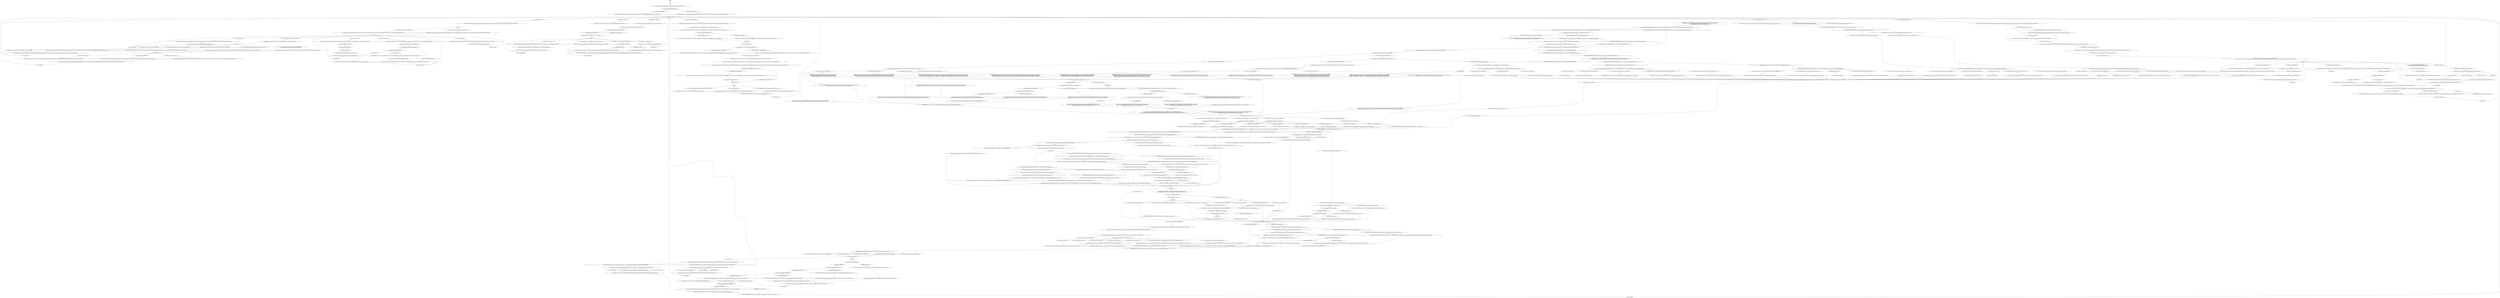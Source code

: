 # KIM SWITCH / DEBRIEF DAY ONE
# 1. Kim smokes.
#2. How did the day go? 
#3. What are our powers and what is the RCM?
#4. What is the Moralintern? 
#5. What do you think of Martinaise, Kim?
# ==================================================
digraph G {
	  0 [label="START"];
	  1 [label="input"];
	  2 [label="Kim Kitsuragi: \"Your call, detective. Again, I only have *exactly* one every night.\" He blows a steady stream of smoke."];
	  3 [label="Endurance: Thank you for the compliment. We could manage it even in wooden clogs. There are uncanny running-reservoirs in this body -- god knows why..."];
	  4 [label="Kim Kitsuragi: \"The Moralist International are the world's largest political organization.\" He pulls on his cigarette. \"You know who they are. They have been running this place after the Revolution failed.\""];
	  5 [label="Kim Kitsuragi: Variable[\"TASK.get_the_dead_body_down_from_the_tree_done\"]"];
	  6 [label="Variable[\"TASK.get_the_dead_body_down_from_the_tree_done\"]", shape=diamond];
	  7 [label="!(Variable[\"TASK.get_the_dead_body_down_from_the_tree_done\"])", shape=diamond];
	  8 [label="You: \"It was the least I could do, given all my past mistakes.\""];
	  9 [label="Kim Kitsuragi: Variable[\"cargo.evrart_stubbornly_refused_to_sit_all_yhe_way\"]"];
	  10 [label="Variable[\"cargo.evrart_stubbornly_refused_to_sit_all_yhe_way\"]", shape=diamond];
	  11 [label="!(Variable[\"cargo.evrart_stubbornly_refused_to_sit_all_yhe_way\"])", shape=diamond];
	  12 [label="Kim Kitsuragi: \"We couldn't conduct an interview with Evrart Claire because you refused to take a seat.\""];
	  13 [label="Kim Kitsuragi: \"We didn't get to meet Evrart Claire, but we did get into the harbour. It'll be easier to reach him tomorrow.\""];
	  14 [label="Kim Kitsuragi: Variable[\"pier.joyce_lynching_hub_reached\"]"];
	  15 [label="Variable[\"pier.joyce_lynching_hub_reached\"]", shape=diamond];
	  16 [label="!(Variable[\"pier.joyce_lynching_hub_reached\"])", shape=diamond];
	  17 [label="You: \"I just can't wait to shoot more shit. I think I was born with a gun in my hands.\""];
	  18 [label="Kim Kitsuragi: Variable[\"cargo.evrart_main_hub_reached\"]"];
	  19 [label="Variable[\"cargo.evrart_main_hub_reached\"]", shape=diamond];
	  20 [label="!(Variable[\"cargo.evrart_main_hub_reached\"])", shape=diamond];
	  21 [label="You: \"I'm sure I can get him to tell us more.\""];
	  22 [label="You: \"It was a matter of principle.\""];
	  23 [label="You: \"See, Kim. I'm becoming a real person.\""];
	  24 [label="Kim Kitsuragi: Variable[\"whirling.kim_debrief_name_reaction\"]"];
	  25 [label="Variable[\"whirling.kim_debrief_name_reaction\"]", shape=diamond];
	  26 [label="!(Variable[\"whirling.kim_debrief_name_reaction\"])", shape=diamond];
	  27 [label="Kim Kitsuragi: \"Change? No, not exactly. But I think all of us at some point imagine what our lives might have been had we been something else.\""];
	  28 [label="Kim Kitsuragi: \"Getting her to really talk to us took fantastic interpersonal skills and perseverance. Good work, detective.\""];
	  29 [label="Kim Kitsuragi: \"No, we didn't. It's very important that we do it tomorrow latest.\" He breathes out. A billow of silver smoke."];
	  30 [label="Kim Kitsuragi: \"What do they believe in? They are Dolorians. They *believe* they continue the humanist project set forth by Her Innocence Dolores Dei four centuries ago. Others say they're just technocrats.\""];
	  31 [label="You: Better not to ask."];
	  32 [label="Jump to: [Untitled hub]"];
	  33 [label="You: \"And in Jamrock and the G.R.I.H?\" (Continue.)"];
	  34 [label="Kim Kitsuragi: \"It's *incredibly* hard. Human beings are...\" He shakes his head. \"But we are in control. And it's worth it. The organization works. Our systems work. If they didn't, this city would disintegrate.\""];
	  35 [label="Kim Kitsuragi: Variable[\"XP.discover_the_bullet\"]"];
	  36 [label="Variable[\"XP.discover_the_bullet\"]", shape=diamond];
	  37 [label="!(Variable[\"XP.discover_the_bullet\"])", shape=diamond];
	  38 [label="Kim Kitsuragi: Variable[\"pier.joyce_hub_reached\"]"];
	  39 [label="Variable[\"pier.joyce_hub_reached\"]", shape=diamond];
	  40 [label="!(Variable[\"pier.joyce_hub_reached\"])", shape=diamond];
	  41 [label="Kim Kitsuragi: \"They're quite limited, actually -- the power officers of the Revachol Citizens Militia exercise most *frequently* is imposing fines of up to 1000 reál for offences, in accordance with an interdepartmental schedule.\""];
	  42 [label="Kim Kitsuragi: \"You can't. Those who don't show up become fugitives though, and have fewer legal rights when they are eventually caught. It's about power projection. Thus far they seem to mostly show up.\""];
	  43 [label="Kim Kitsuragi: Variable[\"cargo.evrart_after_wc_success_evrart_told_all_about_his_drug_trade\"]  and  Variable[\"cargo.evrart_murderhub_reached\"] == false  and  Variable[\"TASK.open_gary_door\"]"];
	  44 [label="Variable[\"cargo.evrart_after_wc_success_evrart_told_all_about_his_drug_trade\"]  and  Variable[\"cargo.evrart_murderhub_reached\"] == false  and  Variable[\"TASK.open_gary_door\"]", shape=diamond];
	  45 [label="!(Variable[\"cargo.evrart_after_wc_success_evrart_told_all_about_his_drug_trade\"]  and  Variable[\"cargo.evrart_murderhub_reached\"] == false  and  Variable[\"TASK.open_gary_door\"])", shape=diamond];
	  46 [label="Empathy: Though you really dropped the ball on inspecting the body, he doesn't want you to feel too discouraged. Probably out of fear that you'll just give up and keep drinking..."];
	  47 [label="You: \"I'm sorry I couldn't do more today. I'm just not a very good cop, am I.\""];
	  48 [label="You: \"It's all part of the plan -- starting from the outside and working back toward the scene of the murder.\""];
	  49 [label="Kim Kitsuragi: \"It's not my job to evaluate your methodology, officer. I'm just going through the facts. As for the interviews...\""];
	  50 [label="Kim Kitsuragi: He raises his eyebrows. \"Right. As for the interviews...\""];
	  51 [label="Kim Kitsuragi: \"Being sober tends to help with precision. Anyway, we performed a field autopsy on the victim. We didn't learn much, though.\"\n\"Being sober tends to help with precision. Anyway, we performed a field autopsy on the victim. We found some things we can really work with.\"\n\"Being sober tends to help with precision. Anyway, we performed a field autopsy on the victim. We didn't find as much as I'd hoped.\"\n\"Being sober tends to help with precision. Anyway, we performed a field autopsy on the victim. We didn't find as much as I'd hoped.\"\n\"Being sober tends to help with precision. Anyway, we performed a field autopsy on the victim. We didn't learn much, though.\""];
	  52 [label="Kim Kitsuragi: \"I look forward to that. As for the interviews...\""];
	  53 [label="Kim Kitsuragi: \"Well...\" He frowns. \"We will have to work through that.\""];
	  54 [label="namehub"];
	  55 [label="You: It's none of your business. Let it go."];
	  56 [label="Kim Kitsuragi: \"I have a feeling that she knows how dangerous the situation really is. We *have* to get her to talk to us.\" He frowns."];
	  57 [label="Kim Kitsuragi: \"Now then... we should talk about the investigation -- but I also feel you're a bit *hazy* on the RCM. Our role here, our rights. Our *jurisdiction* basically.\" He lights a cigarette."];
	  58 [label="Composure: And then there's the fact that he looks *way* cool doing it."];
	  59 [label="You: \"What do they believe in?\""];
	  60 [label="Empathy: Thanks, kid, he thinks. He's grateful."];
	  61 [label="Kim Kitsuragi: \"That seems unwise to me, but it's too late for an all-out political debate.\" He purses his lips."];
	  62 [label="Kim Kitsuragi: \"We met Evrart Claire, but didn't conduct a full interview. So that's one for the to-do list...\""];
	  63 [label="Kim Kitsuragi: \"I still feel like we missed something, but maybe the boys in Processing will surprise us. We still have work to do at the crime scene.\"\n\"I still feel like we missed something, but it's up to the boys in Processing now. We did perform a thorough search of the crime scene. That's great.\""];
	  64 [label="Kim Kitsuragi: \"Where shall we begin? We should talk about the investigation first and foremost, but I also remember you wanting to discuss the RCM?\" He lights a cigarette."];
	  65 [label="Kim Kitsuragi: \"We are permitted to use whatever force we deem necessary. Even lethal.\"\n\"As you may have gathered from the fact that we are expected to carry a record of our kills -- like the one in your watermarks -- we're permitted to use whatever force is necessary. And strongly admonished not to abuse that power.\""];
	  66 [label="killhub"];
	  67 [label="Kim Kitsuragi: \"You got him to talk to you about the Union and even his drug trade, but he wouldn't talk to you about the murder without having you do a favour for him first.\""];
	  68 [label="Inland Empire: He's right. You could smell it, that something missing, even under the overpowering odour of the corpse."];
	  69 [label="You: \"I wish we didn't have to do any of the interviews. People are treacherous.\""];
	  70 [label="Kim Kitsuragi: \"Mhm, including Evrart Claire. A daunting adversary if there ever was one.\""];
	  71 [label="You: \"I'm not going to sit or stand or jump up in the air for some Union big wig just because!..\""];
	  72 [label="Kim Kitsuragi: \"Either way, we'll have to approach him again. Anyway...\" The lieutenant raises his eyebrows."];
	  73 [label="You: \"I still can't believe I missed that shot!\""];
	  74 [label="You: \"It's all part of the plan -- starting from the outside and working back toward the scene of the murder.\""];
	  75 [label="Empathy: He is not particularly satisfied with your progress, but he doesn't want you to feel completely discouraged. Probably out of fear that you'll just give up and keep drinking..."];
	  76 [label="You: \"Big relief. It's a very serviceable name, too.\""];
	  77 [label="You: \"Now that's a cool lady with a cool name.\""];
	  78 [label="Kim Kitsuragi: \"Alright, but -- and, forgive me, this is just something I have to ask -- if you have shoes, then *why aren't you wearing them*?\""];
	  79 [label="Volition: Keeping the habit within the parameters he's given himself takes a lot of focus. It would be easier to simply quit."];
	  80 [label="Jump to: [kimsmokehub]"];
	  81 [label="Kim Kitsuragi: Variable[\"whirling.kim_debrief_electro_cool\"]"];
	  82 [label="Variable[\"whirling.kim_debrief_electro_cool\"]", shape=diamond];
	  83 [label="!(Variable[\"whirling.kim_debrief_electro_cool\"])", shape=diamond];
	  84 [label="You: \"What do you think of them?\""];
	  85 [label="Kim Kitsuragi: \"We don't convict. We arrest and send them to Coalition Government courts -- in Couron and La Delta. The prosecution works off our testimonies. And records -- which is why it's paramount to keep them.\" He taps on his coat pocket -- where he keep his notes."];
	  86 [label="Jump to: [mainhub]"];
	  87 [label="Kim Kitsuragi: \"Then you will *adore* Martinaise. For many of these people -- the Union especially -- vigilantes is precisely what we are. Personally, I don't enjoy it much.\" He looks at the roundabout."];
	  88 [label="Jump to: [mainhub]"];
	  89 [label="Kim Kitsuragi: Variable[\"yard.hanged_coordination_hit_buckle_failed\"]"];
	  90 [label="Variable[\"yard.hanged_coordination_hit_buckle_failed\"]", shape=diamond];
	  91 [label="!(Variable[\"yard.hanged_coordination_hit_buckle_failed\"])", shape=diamond];
	  92 [label="You: \"No big deal.\""];
	  93 [label="Kim Kitsuragi: \"We weren't able to find the Union leader, Evrart Claire, much less interview him. So that's on the to-do list for tomorrow.\""];
	  94 [label="You: \"Wait, so if I kill someone while on duty...\""];
	  95 [label="Kim Kitsuragi: \"*Not* a good position to be in, by the way. Internal Affairs handles these cases thoroughly -- by cross-examining you for inconsistencies. It is hard to *cover* for anyone. Which is for the best.\""];
	  96 [label="Empathy: He says it matter-of-factly and moves on."];
	  97 [label="Kim Kitsuragi: \"Precinct 41 is known for... a higher-than-average rate of police violence.\""];
	  98 [label="Kim Kitsuragi: \"And the Moralintern more broadly, but yes.\" His gaze is absently fixed on a window below that just went dark."];
	  99 [label="Kim Kitsuragi: \"The Coalition Government and the Moralintern more broadly.\""];
	  100 [label="You: \"I'm sorry I couldn't do more today. I'm just not a very good cop, am I.\""];
	  101 [label="Kim Kitsuragi: \"Being sober tends to help with precision. But, moving on to the interviews...\""];
	  102 [label="You: \"The *initial* interviews? Yes. Well, we talked to some people.\""];
	  103 [label="Kim Kitsuragi: \"I look forward to that. As for the interviews...\""];
	  104 [label="You: \"That was pretty unprofessional of me, I confess.\""];
	  105 [label="transitionintointerviewshub"];
	  106 [label="namedoubthub"];
	  107 [label="Kim Kitsuragi: CheckEquipped(\"shoes_snakeskin\")"];
	  108 [label="CheckEquipped(\"shoes_snakeskin\")", shape=diamond];
	  109 [label="!(CheckEquipped(\"shoes_snakeskin\"))", shape=diamond];
	  110 [label="You: \"I didn't even notice it. The work comes first, you know.\""];
	  111 [label="Kim Kitsuragi: The air outside is brisk, the lieutenant is silent for a moment. He listens to the traffic hum, then..."];
	  112 [label="Kim Kitsuragi: \"Well phrased.\" He nods and breathes out. \"I understand answering to foreign powers doesn't sit well with immigrant-bashing -- but without the MI we would be common vigilantes. That's just the way it is.\""];
	  113 [label="You: \"If I *didn't* know -- how would you describe them?\""];
	  114 [label="Kim Kitsuragi: \"Silence -- a great comment to such a conundrum.\""];
	  115 [label="mainhub"];
	  116 [label="Kim Kitsuragi: \"Our inspection *could* have been more thorough -- as it always can -- but we have some leads we can follow up on.\"\n\"Our inspection left something to be desired and didn't produce enough solid leads, though.\""];
	  117 [label="Kim Kitsuragi: Variable[\"TASK.get_the_dead_body_down_from_the_tree_done\"]  or  Variable[\"gates.mhead_took_down_the_hanged_man\"]"];
	  118 [label="Variable[\"TASK.get_the_dead_body_down_from_the_tree_done\"]  or  Variable[\"gates.mhead_took_down_the_hanged_man\"]", shape=diamond];
	  119 [label="!(Variable[\"TASK.get_the_dead_body_down_from_the_tree_done\"]  or  Variable[\"gates.mhead_took_down_the_hanged_man\"])", shape=diamond];
	  120 [label="Kim Kitsuragi: Variable[\"auto.visited_harbour\"]"];
	  121 [label="Variable[\"auto.visited_harbour\"]", shape=diamond];
	  122 [label="!(Variable[\"auto.visited_harbour\"])", shape=diamond];
	  123 [label="Kim Kitsuragi: \"I still feel like we're missing something. And there's still work to do at the crime scene too...\"\n\"I still feel like we're missing something. But we performed a thorough search of the premises of the crime scene. That's great.\""];
	  124 [label="Kim Kitsuragi: \"It's impressive, especially for a man your age -- and in *those* heels...\" He nods thoughtfully, tapping his finger on his cigarette."];
	  125 [label="Authority: He's not judging you. He's respectfully acknowledging the difficulty of working in your precinct."];
	  126 [label="Kim Kitsuragi: \"You got him to talk to you about both the Union and the murder, so we're definitely making progress there.\""];
	  127 [label="You: \"I generally prefer to start with searching the scene and then move on to dealing with dead bodies.\""];
	  128 [label="Pain Threshold: It's getting really painful for him, thinking about the body still being out there for people to see and children to desecrate."];
	  129 [label="Kim Kitsuragi: \"In addition, we got that body *down* from the tree. We still have to perform the autopsy, though. And there's more work to be done at the crime scene.\"\n\"In addition, we got that body *down* from the tree. We still have to perform the autopsy, though. But at least we did a thorough search of the crime scene -- that's great.\""];
	  130 [label="You: \"With the end being so *nigh*, how can anyone expect me to focus on one corpse?\""];
	  131 [label="Kim Kitsuragi: Variable[\"TASK.confront_the_pigs\"]"];
	  132 [label="Variable[\"TASK.confront_the_pigs\"]", shape=diamond];
	  133 [label="!(Variable[\"TASK.confront_the_pigs\"])", shape=diamond];
	  134 [label="Kim Kitsuragi: \"Although I see the appeal, being thus adrift interferes with performing one's duties. Moving on...\""];
	  135 [label="Kim Kitsuragi: \"But let's talk about Joyce Messier for a moment.\""];
	  136 [label="You: \"We interviewed her and learned a lot.\""];
	  137 [label="Kim Kitsuragi: \"Alright, but -- and, forgive me, this has been bothering me since this morning -- how have you managed to run around all day *wearing no shoes*?\""];
	  138 [label="Kim Kitsuragi: \"Alright, but -- and, forgive me, this has been bothering me since this morning -- how have you managed to run around all day *wearing only one shoe*?\""];
	  139 [label="You: \"It's part of my penance. I punish myself.\""];
	  140 [label="Kim Kitsuragi: \"Well, there seems to be at least one shoe further down the balcony.\" He points with his cigarette. \"Perhaps you can collect it when we're done talking.\""];
	  141 [label="Shivers: Below, the city trembles with its remaining lights. People are rushing home, running away from home, smoking, sleeping, singing in the shower. Edges of dining tables, hands, aprons flicker through windows before the lights go out."];
	  142 [label="Composure: Yet were he to quit, he would lose the cool factor. This man relishes his cool quite a bit -- below it all."];
	  143 [label="Perception (Sight): He's right. There it is, green and shiny under the glowing Whirling window... The sky above is dark and the lights sparkle."];
	  144 [label="Jump to: [Untitled hub]"];
	  145 [label="You: \"I have an *opinion* on the Moralintern.\" (Conclude.)"];
	  146 [label="You: \"What happens to the people we convict?\""];
	  147 [label="You: \"What the people need is stronger leadership that would put everyone in line.\""];
	  148 [label="You: \"I don't know why I do the things I do, Lieutenant Kitsuragi.\""];
	  149 [label="Kim Kitsuragi: Variable[\"cargo.evrart_after_wc_success_evrart_told_all_about_his_drug_trade\"]  and  Variable[\"cargo.evrart_hardieboys_did_the_merco_in\"]"];
	  150 [label="Variable[\"cargo.evrart_after_wc_success_evrart_told_all_about_his_drug_trade\"]  and  Variable[\"cargo.evrart_hardieboys_did_the_merco_in\"]", shape=diamond];
	  151 [label="!(Variable[\"cargo.evrart_after_wc_success_evrart_told_all_about_his_drug_trade\"]  and  Variable[\"cargo.evrart_hardieboys_did_the_merco_in\"])", shape=diamond];
	  152 [label="Perception (Sight): He is very tired, but the dark circles under his eyes make him look younger, not older."];
	  153 [label="Kim Kitsuragi: Variable[\"TASK.open_trash_container_done\"] == true  and  Variable[\"yard.viscal_greeting_pre_stage\"] == true"];
	  154 [label="Variable[\"TASK.open_trash_container_done\"] == true  and  Variable[\"yard.viscal_greeting_pre_stage\"] == true", shape=diamond];
	  155 [label="!(Variable[\"TASK.open_trash_container_done\"] == true  and  Variable[\"yard.viscal_greeting_pre_stage\"] == true)", shape=diamond];
	  156 [label="Kim Kitsuragi: \"It would have been even better if we had been able to examine the bullet... but what really worries me is that the body is still decomposing in the yard.\"\n\"The rest is up to the boys in Processing. Maybe they will surprise us by doing their job for once, but I wouldn't count on it.\"\n\"It would have been better if we could have pulled out the bullet and sent the body to Processing. But at least we got the body refrigerated.\""];
	  157 [label="Kim Kitsuragi: \"I'm sure. Well, we conducted an interview with Evrart Claire.\""];
	  158 [label="Kim Kitsuragi: \"I hope your confidence will translate into results, officer.\""];
	  159 [label="Kim Kitsuragi: He studies you with mild concern. \"Just don't get carried away. At any rate, we still have to perform the autopsy. And there's more work to be done at the crime scene.\"\nHe studies you with mild concern. \"Just don't get carried away. At any rate, we still have to perform the autopsy. However, we did a thorough search of the crime scene -- that's great.\""];
	  160 [label="Kim Kitsuragi: \"It's not my job to evaluate your methodology, officer. I'm just going through the facts. As for the interviews...\""];
	  161 [label="Kim Kitsuragi: Variable[\"jam.jammystery_conclusion_drawn\"]  and  Variable[\"pier.joyce_surveillance_tip\"] == false"];
	  162 [label="Variable[\"jam.jammystery_conclusion_drawn\"]  and  Variable[\"pier.joyce_surveillance_tip\"] == false", shape=diamond];
	  163 [label="!(Variable[\"jam.jammystery_conclusion_drawn\"]  and  Variable[\"pier.joyce_surveillance_tip\"] == false)", shape=diamond];
	  164 [label="You: \"I couldn't find my other shoe, and I refuse to wear shoes that aren't as cool as the shoe I'm wearing.\""];
	  165 [label="Jump to: [kimsmokehub]"];
	  166 [label="Jump to: [mainhub]"];
	  167 [label="Inland Empire: Something ominous."];
	  168 [label="Kim Kitsuragi: \"But the years have changed that. I don't know *what* I believe in now....\" He thinks, then changes his mind. \"No. I believe in the RCM. That's enough for me.\""];
	  169 [label="You: \"Yeah. Vigilantes sounds bad.\""];
	  170 [label="Kim Kitsuragi: Variable[\"yard.cuno_greeting_done\"]"];
	  171 [label="Variable[\"yard.cuno_greeting_done\"]", shape=diamond];
	  172 [label="!(Variable[\"yard.cuno_greeting_done\"])", shape=diamond];
	  173 [label="Kim Kitsuragi: \"It's our fault for leaving this place to the dogs. To the Union. To the company. Not daring to come here more often. This place has fallen between the cracks. The jurisdictions of our two Precincts.\""];
	  174 [label="Kim Kitsuragi: \"They're a union of centre-left and centre-right parties across the Reál Belt. Our Coalition Government is just one of its many projects. They also run the ICP, EPIS... most inter-governmental organizations in the world.\""];
	  175 [label="Kim Kitsuragi: \"Then you shot him in the chest, which... wasn't ideal. And we still have to get him down from the tree.\""];
	  176 [label="Kim Kitsuragi: Variable[\"yard.hanged_picture_taken\"]  and  Variable[\"TASK.run_serial_number\"]"];
	  177 [label="Variable[\"yard.hanged_picture_taken\"]  and  Variable[\"TASK.run_serial_number\"]", shape=diamond];
	  178 [label="!(Variable[\"yard.hanged_picture_taken\"]  and  Variable[\"TASK.run_serial_number\"])", shape=diamond];
	  179 [label="caringhub"];
	  180 [label="Kim Kitsuragi: Variable[\"TASK.probe_drivers_about_drugs\"]  and  Variable[\"jam.jammystery_conclusion_drawn\"] == false"];
	  181 [label="Variable[\"TASK.probe_drivers_about_drugs\"]  and  Variable[\"jam.jammystery_conclusion_drawn\"] == false", shape=diamond];
	  182 [label="!(Variable[\"TASK.probe_drivers_about_drugs\"]  and  Variable[\"jam.jammystery_conclusion_drawn\"] == false)", shape=diamond];
	  183 [label="You: \"I don't like to waste time, you know. My mind moves fast -- the rest has to try to keep up.\""];
	  184 [label="Kim Kitsuragi: \"The RCM's primary role is to ensure safety. We're not really supposed to play any part in the economic structure of Revachol.\""];
	  185 [label="Authority: When power calls you, you come. But power itself is a fragile trick of perception."];
	  186 [label="Kim Kitsuragi: Variable[\"tc.rcm_origins_full_story\"]"];
	  187 [label="Variable[\"tc.rcm_origins_full_story\"]", shape=diamond];
	  188 [label="!(Variable[\"tc.rcm_origins_full_story\"])", shape=diamond];
	  189 [label="You: \"With the end being nigh, how can anyone expect me to focus on one corpse...\""];
	  190 [label="You: \"I was inspired by your confidence in me, Kim.\""];
	  191 [label="You: \"I just wanted to make sure he was really dead.\""];
	  192 [label="Kim Kitsuragi: \"Being sober also tends to help with precision. But, moving on to the interviews...\""];
	  193 [label="You: \"I love doing interviews, and people love *me*. They love bathing in my glory.\""];
	  194 [label="Kim Kitsuragi: \"But, despite your misanthropy, we conducted an interview with Evrart Claire. No small task.\""];
	  195 [label="Kim Kitsuragi: \"I'm glad we can agree on that, at least.\""];
	  196 [label="Kim Kitsuragi: \"As for the interviews...\""];
	  197 [label="Kim Kitsuragi: \"Moving on to the interviews...\""];
	  198 [label="Kim Kitsuragi: \"Claire also helped you... how should I say? *Remember your name*? That's a relief.\"\n\"Claire also helped you... remember your name, and is assisting you in getting your gun back. That's a relief.\""];
	  199 [label="Kim Kitsuragi: \"I have a feeling Joyce knows how dangerous the situation really is. We *have* to get her to talk to us.\" He purses his lips."];
	  200 [label="Kim Kitsuragi: \"Well, there seems to be a shoe that is a match to the one you're wearing further down the balcony.\" He points with his cigarette. \"Perhaps you can collect it when we're done talking.\""];
	  201 [label="Kim Kitsuragi: \"Those are some stylish shoes too, by the way. Those loafers. Must be *hard* to run in those like you do.\" He smiles suddenly."];
	  202 [label="Kim Kitsuragi: \"Be sentimental, if you like. Either way -- the Moralintern leases us the right to keep the peace in this city. And they will take it away if we misuse it.\""];
	  203 [label="Kim Kitsuragi: \"Interesting question. It's a blue forget-me-not. Their motto is: Love, Compassion, Self-Discipline. I think you can gauge what they *want* you to think of them from that.\""];
	  204 [label="Jump to: [Untitled hub]"];
	  205 [label="You: \"They've done an awful job here. Have you seen the place? This isn't humanism.\"\n\"They've done an awful job here. Have you seen the place? Things are bad.\""];
	  206 [label="Kim Kitsuragi: \"Well, we didn't even look at the body...\" The lieutenant raises his eyebrows.\n\"Well, we didn't really look at the body...\" The lieutenant raises his eyebrows."];
	  207 [label="Kim Kitsuragi: Variable[\"XP.discover_the_bullet\"]"];
	  208 [label="Variable[\"XP.discover_the_bullet\"]", shape=diamond];
	  209 [label="!(Variable[\"XP.discover_the_bullet\"])", shape=diamond];
	  210 [label="Jump to: [mainhub]"];
	  211 [label="Kim Kitsuragi: \"Yes.\" He pauses. \"The last time was four years ago.\""];
	  212 [label="Jump to: [killhub]"];
	  213 [label="Electrochemistry: I have a really good theory about why you're running so fast, son. Just you wait until we get up tomorrow!"];
	  214 [label="Kim Kitsuragi: He sighs. \"We're both doing our best under the circumstances. Just... don't drink tonight, please. As for the interviews...\""];
	  215 [label="You: \"That's my forte. Unlike most cops, I understand how important *communication* is in our line of work.\""];
	  216 [label="Authority: You've really moved up in his estimation."];
	  217 [label="Rhetoric: He's not saying much on the matter because he thinks you could have gotten more out of Evrart."];
	  218 [label="Kim Kitsuragi: \"As for the interviews...\""];
	  219 [label="Kim Kitsuragi: He raises his eyebrows. \"Right. We still have to perform the autopsy, though. And there's more work to be done at the crime scene.\"\nHe raises his eyebrows. \"Right. We still have to perform the autopsy, though. But at least we did a thorough search of the crime scene.\""];
	  220 [label="You: \"I'm sorry I couldn't do more today. I'm just not a very good cop, am I.\""];
	  221 [label="Kim Kitsuragi: Variable[\"TASK.open_trash_container_done\"] == true  and  Variable[\"yard.viscal_greeting_pre_stage\"] == true"];
	  222 [label="Variable[\"TASK.open_trash_container_done\"] == true  and  Variable[\"yard.viscal_greeting_pre_stage\"] == true", shape=diamond];
	  223 [label="!(Variable[\"TASK.open_trash_container_done\"] == true  and  Variable[\"yard.viscal_greeting_pre_stage\"] == true)", shape=diamond];
	  224 [label="Kim Kitsuragi: He sighs. \"We're both doing our best under the circumstances. Just... don't drink tonight, please. As for the interviews...\""];
	  225 [label="triedbullethub"];
	  226 [label="You: \"I'm glad to have a lead on my gun, but I don't know how I feel about my name.\""];
	  227 [label="Kim Kitsuragi: CheckEquipped(\"shoes_fancy_loafer\")"];
	  228 [label="CheckEquipped(\"shoes_fancy_loafer\")", shape=diamond];
	  229 [label="!(CheckEquipped(\"shoes_fancy_loafer\"))", shape=diamond];
	  230 [label="Jump to: [mainhub]"];
	  231 [label="Kim Kitsuragi: \"Yes. The international community's mission in Revachol -- and the Moralintern more broadly.\""];
	  232 [label="You: \"It's a fashion thing. They're not bad enough for this stud.\""];
	  233 [label="Jump to: [mainhub]"];
	  234 [label="You: \"Let's say it was the citizens of Revachol.\""];
	  235 [label="Kim Kitsuragi: \"The Moralintern are a fact. I try not to have opinions on facts -- until they change. And,\" he looks at the city below, \"it doesn't look like that's about to happen.\""];
	  236 [label="Kim Kitsuragi: He nods. \"Sadly, it is what we already are to the people of Martinaise. Most of them at least, especially the Union -- vigilantes. I expect our job here to prove quite challenging.\" He looks at the roundabout."];
	  237 [label="Kim Kitsuragi: The dying lights of the city shimmer below -- slowly, like luminous clouds, they pass on his lenses. The lieutenant looks at his slim cigarette, contemplating the next drag."];
	  238 [label="Esprit de Corps: Rows of houses on either side, hunching over the sidewalks -- and Precinct 41 with its dome roof growing distant. Around him the streets are silent. A kid on the corner waves at the captain as he takes the turn on Perdition and Main. The horse neighs. The captain nods back."];
	  239 [label="You: \"I really don't know. That's how bad it is in here.\" (Point to your head.)"];
	  240 [label="Kim Kitsuragi: \"Officers of the RCM have been known to take bribes of less than the prescribed fine amount.\" He frowns. \"It undermines trust in the RCM.\""];
	  241 [label="Kim Kitsuragi: Variable[\"tc.harry\"]"];
	  242 [label="Variable[\"tc.harry\"]", shape=diamond];
	  243 [label="!(Variable[\"tc.harry\"])", shape=diamond];
	  244 [label="Rhetoric: By *not ideal* he means he can't believe he let you try that trick and would be angry if he didn't feel the outcome was partly his responsibility."];
	  245 [label="You: \"I admit, I'm a little out of practice.\""];
	  246 [label="Kim Kitsuragi: Variable[\"cargo.evrart_main_hub_reached\"]"];
	  247 [label="Variable[\"cargo.evrart_main_hub_reached\"]", shape=diamond];
	  248 [label="!(Variable[\"cargo.evrart_main_hub_reached\"])", shape=diamond];
	  249 [label="You: \"Don't worry, Kim. I'll totally be up for inspecting the body tomorrow.\""];
	  250 [label="You: Say nothing. Just look at the city."];
	  251 [label="Kim Kitsuragi: \"I look forward to that. As for the interviews...\""];
	  252 [label="You: \"Don't worry, Kim. I'll totally be up for getting the body out of the yard tomorrow.\""];
	  253 [label="You: \"I don't know how I feel about my name, actually.\""];
	  254 [label="You: \"I don't like her name. Or her, for that matter.\""];
	  255 [label="Rhetoric: If Kim is emphasizing something this much, it really must be important."];
	  256 [label="Kim Kitsuragi: \"I have a feeling Joyce knows how dangerous the situation really is. We *have* to get her to talk to us.\" He purses his lips."];
	  257 [label="You: \"We tried to interview her, but she asked us to do something for her first. Boy, did we find some bombshells along the way.\""];
	  258 [label="Kim Kitsuragi: \"It's impressive, to say the least. For a man your age...\" He nods thoughtfully, tapping his finger on his cigarette."];
	  259 [label="Kim Kitsuragi: \"If you want to smoke like a rock and roll star, that's up to you. Again, I only have *exactly* one every night.\" He blows a steady stream of smoke."];
	  260 [label="You: \"How did you get so cool, Kim?\""];
	  261 [label="You: \"A cigarette is such a great idea. I think I'm going to have one too.\""];
	  262 [label="You: \"Yes. It's part of the Jamrock shuffle.\""];
	  263 [label="You: \"The Moralintern -- what is it?\""];
	  264 [label="Electrochemistry: Something even a little feminine, but in a *strict* manner."];
	  265 [label="Empathy: It's more than that. There's some kind of affection in him."];
	  266 [label="Kim Kitsuragi: \"Yes. I *did* -- when I was younger. In my twenties I considered myself a moralist. *A blue forget-me-not, a piece of the sky*,\" he quotes. \"They're not all that bad.\""];
	  267 [label="Kim Kitsuragi: \"Do you?\" The lieutenant arches his brow, then pulls on his cigarette. It's a slim white thing in his fingers."];
	  268 [label="Untitled hub (02)"];
	  269 [label="Kim Kitsuragi: \"It's our fault for leaving this place to the dogs. To the Union. To the company. Not daring to come here more often. It's like I told you -- this place is an orphan. Fallen between the cracks...\""];
	  270 [label="Kim Kitsuragi: Variable[\"yard.hanged_coordination_hit_buckle\"]  or  Variable[\"yard.hanged_coordination_hit_buckle_failed\"]"];
	  271 [label="Variable[\"yard.hanged_coordination_hit_buckle\"]  or  Variable[\"yard.hanged_coordination_hit_buckle_failed\"]", shape=diamond];
	  272 [label="!(Variable[\"yard.hanged_coordination_hit_buckle\"]  or  Variable[\"yard.hanged_coordination_hit_buckle_failed\"])", shape=diamond];
	  273 [label="Kim Kitsuragi: \"Probably not,\" he says quietly. \"Anyway, positive change happens slowly. We never really get to see the impact of our actions.\""];
	  274 [label="Kim Kitsuragi: Variable[\"cargo.evrart_main_hub_reached\"]"];
	  275 [label="Variable[\"cargo.evrart_main_hub_reached\"]", shape=diamond];
	  276 [label="!(Variable[\"cargo.evrart_main_hub_reached\"])", shape=diamond];
	  277 [label="Kim Kitsuragi: \"We conducted an interview with Evrart Claire.\""];
	  278 [label="Kim Kitsuragi: \"I still feel like we missed something, but at least the corpse has been refrigerated. There's still work to be done at the crime scene, though.\"\n\"I still feel like we missed something, but at least the corpse has been refrigerated. And we performed a thorough search of the premises of the crime scene. That's great.\""];
	  279 [label="You: \"Okay. What else?\" (Continue.)"];
	  280 [label="Kim Kitsuragi: Variable[\"cargo.evrart_after_wc_success_evrart_told_all_about_his_drug_trade\"]"];
	  281 [label="Variable[\"cargo.evrart_after_wc_success_evrart_told_all_about_his_drug_trade\"]", shape=diamond];
	  282 [label="!(Variable[\"cargo.evrart_after_wc_success_evrart_told_all_about_his_drug_trade\"])", shape=diamond];
	  283 [label="Kim Kitsuragi: \"You got him to talk to you about the Union, but he wouldn't talk to you about the murder without having you do a favour for him first.\""];
	  284 [label="Kim Kitsuragi: \"But we performed a thorough search of the premises of the crime scene. That's great.\""];
	  285 [label="You: \"It was nothing, really. I was just doing my job.\""];
	  286 [label="Kim Kitsuragi: \"It enabled us to perform a field autopsy on the victim. We didn't learn much, though.\"\n\"It enabled us to perform a field autopsy on the victim. We found some things we can really work with.\"\n\"It enabled us to perform a field autopsy on the victim. We didn't find as much as I'd hoped.\"\n\"It enabled us to perform a field autopsy on the victim. We didn't find as much as I'd hoped.\""];
	  287 [label="Kim Kitsuragi: Variable[\"cargo.evrart_main_hub_reached\"]"];
	  288 [label="Variable[\"cargo.evrart_main_hub_reached\"]", shape=diamond];
	  289 [label="!(Variable[\"cargo.evrart_main_hub_reached\"])", shape=diamond];
	  290 [label="Kim Kitsuragi: Variable[\"cargo.evrart_main_hub_reached\"]"];
	  291 [label="Variable[\"cargo.evrart_main_hub_reached\"]", shape=diamond];
	  292 [label="!(Variable[\"cargo.evrart_main_hub_reached\"])", shape=diamond];
	  293 [label="Kim Kitsuragi: \"I look forward to that. As for the interviews...\""];
	  294 [label="Kim Kitsuragi: \"Being sober also tends to help with precision. Anyway, we performed a field autopsy on the victim. We didn't learn much, though.\"\n\"Being sober also tends to help with precision. Anyway, we performed a field autopsy on the victim. We found some things we can really work with.\"\n\"Being sober also tends to help with precision. Anyway, we performed a field autopsy on the victim. We didn't find as much as I'd hoped.\"\n\"Being sober also tends to help with precision. Anyway, we performed a field autopsy on the victim. We didn't find as much as I'd hoped.\"\n\"Being sober also tends to help with precision. Anyway, we performed a field autopsy on the victim. We didn't learn much, though.\""];
	  295 [label="Kim Kitsuragi: \"And there's still work to be done at the crime scene. Now, for the interviews...\" He takes a deep drag and looks at the city.\n\"There's still work to be done at the crime scene, however. We mustn't forget that. Now, for the interviews...\" He takes a deep drag and looks at the city.\n\"There's still work to be done at the crime scene when we go back to deal with the body. We mustn't forget that. Now, for the interviews...\" He takes a deep drag and looks at the city."];
	  296 [label="Kim Kitsuragi: \"Your personhood was never in doubt, officer. Moving on...\""];
	  297 [label="Kim Kitsuragi: \"But let's move on to the Wild Pines rep.\""];
	  298 [label="You: \"I'm just that rugged.\""];
	  299 [label="Kim Kitsuragi: \"Suit yourself.\" The lieutenant knocks some ash from his cigarette. \"But you should probably consider wearing them anyway.\""];
	  300 [label="You: \"I think I might want to pick up smoking. Do you have any more cigarettes?\""];
	  301 [label="Kim Kitsuragi: \"A historic figure? The author of the modern age?\" He thinks. \"You will have to look elsewhere for opinions. The subject of humanism is too abstract for me.\""];
	  302 [label="Untitled hub"];
	  303 [label="Esprit de Corps: Night. Captain Ptolemy Pryce steps into the yard. A piebald horse waits by the motor carriage, chewing oats out of an oat-bag. Seagulls fly overhead. The sky is black. Captain Pryce wears a black suit and a standard patrol coat as he mounts the horse to head home..."];
	  304 [label="Kim Kitsuragi: \"Now, as for interviews -- my list of people to talk to here in Martinaise, I mean...\" He takes a deep drag and looks at the city."];
	  305 [label="Kim Kitsuragi: \"We interviewed Joyce Messier, the Wild Pines rep, and learned a lot -- none of it very *good news* for us or Martinaise, but...\" He gives you a quick nod of acknowledgement and approval."];
	  306 [label="Kim Kitsuragi: \"We didn't talk to the Wild Pines rep. We really must do that tomorrow.\""];
	  307 [label="Kim Kitsuragi: \"Yes, although indirectly, as citizens can always request records from their local station.\""];
	  308 [label="You: \"Have you ever killed anyone, Kim?\""];
	  309 [label="Half Light: Of course you've killed people. It's somewhere down there, melting in all the drink..."];
	  310 [label="Kim Kitsuragi: Variable[\"cargo.evrart_unionhub_reached\"]  and  Variable[\"cargo.evrart_murderhub_reached\"]"];
	  311 [label="Variable[\"cargo.evrart_unionhub_reached\"]  and  Variable[\"cargo.evrart_murderhub_reached\"]", shape=diamond];
	  312 [label="!(Variable[\"cargo.evrart_unionhub_reached\"]  and  Variable[\"cargo.evrart_murderhub_reached\"])", shape=diamond];
	  313 [label="Kim Kitsuragi: \"Unfortunately, the body is still decomposing in the yard. We should take care of that as soon as possible.\"\n\"The rest is up to the boys in Processing. Maybe they will surprise us by doing their job for once, but I wouldn't count on it.\"\n\"We haven't gotten the body out of the yard yet, but at least it's been refrigerated.\""];
	  314 [label="Kim Kitsuragi: \"In addition, we got that body *down* from the tree. *And* performed a field autopsy on the victim. We didn't learn much, though.\"\n\"In addition, we got that body *down* from the tree. *And* we performed a field autopsy on the victim. We found some things we can really work with.\"\n\"In addition, we got that body *down* from the tree. *And* we performed a field autopsy on the victim. We didn't find as much as I'd hoped, though.\"\n\"In addition, we got that body *down* from the tree. *And* we performed a field autopsy on the victim. We didn't find as much as I'd hoped, though.\""];
	  315 [label="You: \"I generally prefer to start with searching the scene and then move on to removing dead bodies.\""];
	  316 [label="Empathy: Kim must have had doubts about his name at some point too, but deliberately discarded them."];
	  317 [label="You: \"I really don't know. The investigation just seemed more important than looking for footwear.\""];
	  318 [label="You: \"It's part of my penance.\""];
	  319 [label="Composure: He has internalized it well. It's just that. A fact. A self-contained, past event."];
	  320 [label="Rhetoric: Or if they *think* you do."];
	  321 [label="You: \"Things are bad out there.\" (Point to the city.) \"We need them here, giving us the right to police Revachol.\""];
	  322 [label="Jump to: [Untitled hub]"];
	  323 [label="You: \"We are stooges of the world's biggest bourgeois organization, protecting bourgeois rights.\""];
	  324 [label="Kim Kitsuragi: \"Spoken like a revolutionary, not a cop. But hypothetical aside -- in Martinaise we already *are* vigilantes. At least the Union thinks so. I expect our job here to prove quite challenging.\" He looks at the roundabout."];
	  325 [label="Kim Kitsuragi: Variable[\"whirling.kim_debrief_esprit_pryce\"]"];
	  326 [label="Variable[\"whirling.kim_debrief_esprit_pryce\"]", shape=diamond];
	  327 [label="!(Variable[\"whirling.kim_debrief_esprit_pryce\"])", shape=diamond];
	  328 [label="Kim Kitsuragi: Variable[\"TASK.fridge_victims_body_done\"]"];
	  329 [label="Variable[\"TASK.fridge_victims_body_done\"]", shape=diamond];
	  330 [label="!(Variable[\"TASK.fridge_victims_body_done\"])", shape=diamond];
	  331 [label="You: \"Wouldn't that be an easy power to... abuse?\""];
	  332 [label="Kim Kitsuragi: \"We can arrest people, of course, but, rather than bringing someone in directly, it's preferable to serve a *Station Call* slip. It prevents confusion and overcrowding.\""];
	  333 [label="Kim Kitsuragi: \"Perhaps. But Precinct 41 is known for... a higher-than-average rate of kills.\" He raises his eyebrows."];
	  334 [label="You: \"And who makes all these rules?\" (Continue.)\n\"And it's the Coalition Government that makes all these rules?\" (Continue.)\n\"And who makes all these rules? The Coalition Government?\" (Continue.)"];
	  335 [label="Empathy: He would have put all of this more harshly, but he doesn't want you to feel completely discouraged. Probably because he's afraid that you'll just give up and keep drinking..."];
	  336 [label="Kim Kitsuragi: He looks at you with an unreadable expression. \"What if this murder is a portent? As for the interviews...\""];
	  337 [label="Kim Kitsuragi: \"On this occasion, I must agree. At any rate, your shot enabled us to perform a field autopsy on the victim. We didn't learn much, though.\"\n\"On this occasion, I must agree. At any rate, your shot enabled us to perform a field autopsy on the victim. We found some things we can really work with.\"\n\"On this occasion, I must agree. At any rate, your shot enabled us to perform a field autopsy on the victim. We didn't find as much as I'd hoped.\"\n\"On this occasion, I must agree. At any rate, your shot enabled us to perform a field autopsy on the victim. We didn't find as much as I'd hoped.\""];
	  338 [label="Kim Kitsuragi: He sighs. \"One doesn't need to like the people one is interviewing. Indeed, it's better if you don't.\""];
	  339 [label="You: \"He's a tough cookie, that one.\""];
	  340 [label="You: Say nothing. Just look at the city."];
	  341 [label="Kim Kitsuragi: \"Being sober tends to help with precision. At any rate, we still have to perform the autopsy. And there's more work to do at the crime scene.\"\n\"We still have to perform the autopsy, though. However, we did a thorough search of the crime scene.\""];
	  342 [label="You: \"Don't worry, Kim. I'll be in much better shape tomorrow.\""];
	  343 [label="Kim Kitsuragi: \"As for the interviews...\""];
	  344 [label="Kim Kitsuragi: He looks at you with an unreadable expression. \"The autopsy may reveal additional portents. As for the interviews...\""];
	  345 [label="Rhetoric: If Kim is emphasizing something this much, it really must be important. And dangerous. Very dangerous."];
	  346 [label="Kim Kitsuragi: \"Indeed.\" He pauses. \"We *have* to get Messier to talk to us. I have a feeling she knows how dangerous the situation really is. But we also have to be careful about what we share with her.\""];
	  347 [label="Kim Kitsuragi: \"It's probably more honest, yes. Either way, the Moralintern leases us the right to keep the peace in this city. And they will take it away if we misuse it.\""];
	  348 [label="Conceptualization: That's another leitmotiv associated with moralism."];
	  349 [label="Untitled hub"];
	  350 [label="You: \"Thank you for this.\" [Leave.]"];
	  351 [label="Kim Kitsuragi: \"The body is still hanging from that tree, which is... unfortunate. And there's still *much* to do at the crime scene.\"\n\"The body is still hanging from that tree, which is... unfortunate. But we performed a thorough search of the premises of the crime scene -- that's great.\""];
	  352 [label="Kim Kitsuragi: \"Above all, though... today was exhausting. What's with all the *running*? You run a lot. Is that a standard Precinct 41 practice?\""];
	  353 [label="Kim Kitsuragi: Variable[\"cargo.evrart_unionhub_reached\"]  and  Variable[\"cargo.evrart_hardieboys_did_the_merco_in\"]"];
	  354 [label="Variable[\"cargo.evrart_unionhub_reached\"]  and  Variable[\"cargo.evrart_hardieboys_did_the_merco_in\"]", shape=diamond];
	  355 [label="!(Variable[\"cargo.evrart_unionhub_reached\"]  and  Variable[\"cargo.evrart_hardieboys_did_the_merco_in\"])", shape=diamond];
	  356 [label="Untitled hub (09)"];
	  357 [label="Kim Kitsuragi: \"You really got him talking, and now we know a lot about local politics, including Claire's drug trade, and also have some viable suspects.\""];
	  358 [label="Kim Kitsuragi: \"You got him to talk to you about the Union and even his drug trade, but he wouldn't talk to you about the murder.\""];
	  359 [label="Kim Kitsuragi: \"You got him to talk to you about the Union, but not the murder.\""];
	  360 [label="Kim Kitsuragi: \"He wasn't particularly forthcoming with useful information, however.\""];
	  361 [label="Kim Kitsuragi: \"And there's still much to do at the crime scene too. We didn't search it thoroughly enough.\""];
	  362 [label="Kim Kitsuragi: \"Unfortunately, the body is still decomposing in the yard. We should take care of that as soon as possible.\"\n\"The rest is up to the boys in Processing. Maybe they will surprise us by doing their job for once, but I wouldn't count on it.\"\n\"We haven't gotten the body out of the yard yet, but at least it's been refrigerated.\""];
	  363 [label="Kim Kitsuragi: \"Unfortunately, the body is still decomposing in the yard. We should take care of that as soon as possible.\"\n\"The rest is up to the boys in Processing. Maybe they will surprise us by doing their job for once, but I wouldn't count on it.\"\n\"We haven't gotten the body out of the yard yet, but at least it's been refrigerated.\""];
	  364 [label="You: Say nothing. Just look at the city."];
	  365 [label="You: \"I just wanted to make sure he was really dead.\""];
	  366 [label="Kim Kitsuragi: \"Moving on...\""];
	  367 [label="You: \"Have you ever wanted to change your name, Kim?\""];
	  368 [label="You: \"We tried to interview her, but she asked us to do something for her first.\""];
	  369 [label="You: \"We didn't get to that interview...\""];
	  370 [label="You: \"I didn't know you smoked, Kim.\""];
	  371 [label="Kim Kitsuragi: \"You mean this?\" The light of his cigarette illuminates a fleeting smile. \"This isn't cool -- it's an unnecessary trial of will. And unhealthy.\" He flicks the ash."];
	  372 [label="You: \"Let's say it was the Coalition Government.\""];
	  373 [label="You: \"What is their *symbol*?\""];
	  374 [label="You: \"You like the Moralintern.\""];
	  375 [label="Empathy: The lieutenant breathes out a chestnut-scented cloud of cigarette smoke and looks at the city he's sworn to guard."];
	  376 [label="Jump to: [killhub]"];
	  377 [label="Kim Kitsuragi: \"We run this city. West of the river is RCM land.\" He looks at the dark silhouette of the equestrian monument cutting into the night sky."];
	  378 [label="You: Say nothing. Just look into the night."];
	  379 [label="Kim Kitsuragi: Variable[\"TASK.run_serial_number_done\"]  or  Variable[\"TASK.talk_merc_tattoo_done\"]  or  Variable[\"TASK.ask_about_tattoo_done\"]"];
	  380 [label="Variable[\"TASK.run_serial_number_done\"]  or  Variable[\"TASK.talk_merc_tattoo_done\"]  or  Variable[\"TASK.ask_about_tattoo_done\"]", shape=diamond];
	  381 [label="!(Variable[\"TASK.run_serial_number_done\"]  or  Variable[\"TASK.talk_merc_tattoo_done\"]  or  Variable[\"TASK.ask_about_tattoo_done\"])", shape=diamond];
	  382 [label="Kim Kitsuragi: \"*And* you managed to locate and pull out the bullet. So we can get ballistics, make of the gun -- all this is invaluable.\""];
	  383 [label="You: \"I hope our investigation will help improve the situation here. At least do *some* good.\""];
	  384 [label="Kim Kitsuragi: Variable[\"cargo.evrart_left_the_conversation_before_reaching_main_hub\"]"];
	  385 [label="Variable[\"cargo.evrart_left_the_conversation_before_reaching_main_hub\"]", shape=diamond];
	  386 [label="!(Variable[\"cargo.evrart_left_the_conversation_before_reaching_main_hub\"])", shape=diamond];
	  387 [label="Kim Kitsuragi: \"We talked to Joyce Messier, but didn't get any information from her.\" He frowns. \"I have a feeling Joyce knows how dangerous the situation really is. We *have* to get her to talk to us.\""];
	  388 [label="You: \"Wait, how can you be sure the arrestee will show up?\""];
	  389 [label="Jump to: [mainhub]"];
	  390 [label="Kim Kitsuragi: Variable[\"cargo.evrart_unionhub_reached\"]  and  Variable[\"cargo.evrart_murderhub_reached\"] == false  and  Variable[\"TASK.open_gary_door\"]"];
	  391 [label="Variable[\"cargo.evrart_unionhub_reached\"]  and  Variable[\"cargo.evrart_murderhub_reached\"] == false  and  Variable[\"TASK.open_gary_door\"]", shape=diamond];
	  392 [label="!(Variable[\"cargo.evrart_unionhub_reached\"]  and  Variable[\"cargo.evrart_murderhub_reached\"] == false  and  Variable[\"TASK.open_gary_door\"])", shape=diamond];
	  393 [label="Kim Kitsuragi: Variable[\"cargo.evrart_unionhub_reached\"] == false  and  Variable[\"cargo.evrart_hardieboys_did_the_merco_in\"]"];
	  394 [label="Variable[\"cargo.evrart_unionhub_reached\"] == false  and  Variable[\"cargo.evrart_hardieboys_did_the_merco_in\"]", shape=diamond];
	  395 [label="!(Variable[\"cargo.evrart_unionhub_reached\"] == false  and  Variable[\"cargo.evrart_hardieboys_did_the_merco_in\"])", shape=diamond];
	  396 [label="Kim Kitsuragi: Variable[\"cargo.evrart_unionhub_reached\"]"];
	  397 [label="Variable[\"cargo.evrart_unionhub_reached\"]", shape=diamond];
	  398 [label="!(Variable[\"cargo.evrart_unionhub_reached\"])", shape=diamond];
	  399 [label="Kim Kitsuragi: \"Though he wasn't forthcoming about the Union, you got him talking about the murder, and now we have some viable suspects.\""];
	  400 [label="Kim Kitsuragi: \"It's not my job to evaluate your methodology, officer. I'm just going through the facts. As for the interviews...\""];
	  401 [label="Kim Kitsuragi: \"As for the interviews...\""];
	  402 [label="Kim Kitsuragi: \"We learned some interesting things along the way. We *have* to get Joyce to talk to us. I have a feeling she knows how dangerous the situation really is. But we also have to be careful about what we share with her.\""];
	  403 [label="You: \"I'm just that rugged.\""];
	  404 [label="Kim Kitsuragi: Variable[\"whirling.kim_orientation\"]"];
	  405 [label="Variable[\"whirling.kim_orientation\"]", shape=diamond];
	  406 [label="!(Variable[\"whirling.kim_orientation\"])", shape=diamond];
	  407 [label="Kim Kitsuragi: SubstanceUsedMore(\"smokes\")"];
	  408 [label="SubstanceUsedMore(\"smokes\")", shape=diamond];
	  409 [label="!(SubstanceUsedMore(\"smokes\"))", shape=diamond];
	  410 [label="Kim Kitsuragi: \"Yes,\" he pulls on the cigarette. \"It's been a long and eventful day. \""];
	  411 [label="You: \"Who was Dolores Dei?\""];
	  412 [label="Logic: Something almost self-explanatory."];
	  413 [label="Kim Kitsuragi: \"We are in what is called the *twilight of international law*. The laws we claim to enforce come from the MI. Without them, we are simply vigilantes.\""];
	  414 [label="Shivers: The lights of the orphan district are reflected in his glasses: the red and golden orbs of the motorway sliding like pearls on a string, from East to West, as Revachol commutes back to the suburbs. Tomorrow is Tuesday. Monday is over."];
	  415 [label="Kim Kitsuragi: Variable[\"tc.kim_said_no_one_cares_about_martinaise\"]"];
	  416 [label="Variable[\"tc.kim_said_no_one_cares_about_martinaise\"]", shape=diamond];
	  417 [label="!(Variable[\"tc.kim_said_no_one_cares_about_martinaise\"])", shape=diamond];
	  418 [label="Jump to: [caringhub]"];
	  419 [label="You: \"How do you think today went?\""];
	  420 [label="Kim Kitsuragi: \"Then you shot the body down, which was...\" He pauses, searching for the right word. \"...quite the shot.\""];
	  421 [label="Kim Kitsuragi: \"Moreover, you found that the hanged man wasn't just hanged -- he was also shot. That was some *excellent* detective work.\""];
	  422 [label="Kim Kitsuragi: \"We met Evrart Claire, but you left the conversation abruptly before we could really interview him.\""];
	  423 [label="You: \"I see. And if someone resists?\""];
	  424 [label="You: \"Have *I* killed anyone?\""];
	  425 [label="Kim Kitsuragi: Variable[\"cargo.evrart_unionhub_reached\"] == false  and  Variable[\"cargo.evrart_murderhub_reached\"]"];
	  426 [label="Variable[\"cargo.evrart_unionhub_reached\"] == false  and  Variable[\"cargo.evrart_murderhub_reached\"]", shape=diamond];
	  427 [label="!(Variable[\"cargo.evrart_unionhub_reached\"] == false  and  Variable[\"cargo.evrart_murderhub_reached\"])", shape=diamond];
	  428 [label="Kim Kitsuragi: Variable[\"cargo.evrart_unionhub_reached\"] == false  and  Variable[\"cargo.evrart_gonna_start_a_war\"]  and  Variable[\"cargo.evrart_hardieboys_did_the_merco_in\"]"];
	  429 [label="Variable[\"cargo.evrart_unionhub_reached\"] == false  and  Variable[\"cargo.evrart_gonna_start_a_war\"]  and  Variable[\"cargo.evrart_hardieboys_did_the_merco_in\"]", shape=diamond];
	  430 [label="!(Variable[\"cargo.evrart_unionhub_reached\"] == false  and  Variable[\"cargo.evrart_gonna_start_a_war\"]  and  Variable[\"cargo.evrart_hardieboys_did_the_merco_in\"])", shape=diamond];
	  431 [label="Kim Kitsuragi: \"Yeah, it's getting very cold now. Let's go.\" He puts out the stub of his cigarette and looks to the door."];
	  432 [label="You: \"Damn straight. I'm a sharpshooting cop.\""];
	  433 [label="Kim Kitsuragi: \"It was something. We still have to perform a field autopsy, though. And there's more work to be done at the crime scene.\"\n\"It was something. We still have to perform a field autopsy, though. But we did do a thorough search of the crime scene -- that's great.\""];
	  434 [label="You: \"Don't worry, Kim. I'll be in much better shape tomorrow.\""];
	  435 [label="Kim Kitsuragi: He studies you with mild concern. \"Just don't get carried away. At any rate, your shot enabled us to perform a field autopsy on the victim. We didn't learn much, though.\"\nHe studies you with mild concern. \"Just don't get carried away. At any rate, your shot enabled us to perform a field autopsy on the victim. We found some things we can really work with.\"\nHe studies you with mild concern. \"Just don't get carried away. At any rate, your shot enabled us to perform a field autopsy on the victim. We didn't find as much as I'd hoped.\"\nHe studies you with mild concern. \"Just don't get carried away. At any rate, your shot enabled us to perform a field autopsy on the victim. We didn't find as much as I'd hoped.\""];
	  436 [label="nameandgunhub"];
	  437 [label="You: \"I kind of miss being adrift, though -- nameless, gunless...\""];
	  438 [label="Kim Kitsuragi: \"That's normal. It's best not to give it too much thought.\""];
	  439 [label="You: \"We talked to her, but didn't learn much...\""];
	  440 [label="Jump to: [mainhub]"];
	  441 [label="Kim Kitsuragi: CheckEquipped(\"shoes_faln\")"];
	  442 [label="CheckEquipped(\"shoes_faln\")", shape=diamond];
	  443 [label="!(CheckEquipped(\"shoes_faln\"))", shape=diamond];
	  444 [label="Kim Kitsuragi: \"I have a cigarette every night when I go over my notes. It's something of a ritual.\""];
	  445 [label="You: \"Right then -- the debrief.\" (Return to it.)"];
	  446 [label="Kim Kitsuragi: Variable[\"whirling.kim_debrief_empathy_mi\"]"];
	  447 [label="Variable[\"whirling.kim_debrief_empathy_mi\"]", shape=diamond];
	  448 [label="!(Variable[\"whirling.kim_debrief_empathy_mi\"])", shape=diamond];
	  449 [label="Kim Kitsuragi: \"No. We are stooges of the world's biggest bourgeois organization -- protecting the people of Revachol. That's the hand we were dealt. Without the MI, we would be common vigilantes.\""];
	  450 [label="You: \"Actually, vigilantes is okay with me.\""];
	  451 [label="Visual Calculus: An aerostatic passes overhead -- the whiskers of its floodlights on the ground below. Kitsuragi's glasses light up as he looks to the sky. Two glowing circles."];
	  452 [label="You: \"Why *are* they like this?\""];
	  453 [label="Kim Kitsuragi: \"Okay. They're a union of centre-left and centre-right parties across the Reál Belt. Our Coalition Government is just one of its many projects. They also run the ICP, EPIS... most inter-governmental organizations in the world.\""];
	  454 [label="Kim Kitsuragi: \"Well, we didn't really look at the body...\" The lieutenant raises his eyebrows."];
	  455 [label="Kim Kitsuragi: Variable[\"yard.hanged_kim_phase_deux_sat\"] == false  and  Variable[\"yard.hanged_kim_phase_deux_unsat\"] == false  and  Variable[\"yard.hanged_kim_phase_deux_fail\"] == false"];
	  456 [label="Variable[\"yard.hanged_kim_phase_deux_sat\"] == false  and  Variable[\"yard.hanged_kim_phase_deux_unsat\"] == false  and  Variable[\"yard.hanged_kim_phase_deux_fail\"] == false", shape=diamond];
	  457 [label="!(Variable[\"yard.hanged_kim_phase_deux_sat\"] == false  and  Variable[\"yard.hanged_kim_phase_deux_unsat\"] == false  and  Variable[\"yard.hanged_kim_phase_deux_fail\"] == false)", shape=diamond];
	  458 [label="Kim Kitsuragi: \"Then you shot him in the chest, which... wasn't ideal. But we did manage to get him down from the tree. So, as they say, all's well that ends well.\""];
	  459 [label="Kim Kitsuragi: \"Me too,\" he says quietly. \"But I wouldn't count on any drastic changes in our lifetimes.\""];
	  460 [label="Kim Kitsuragi: \"You have to supply compelling evidence for why it was necessary to use lethal force. In these cases -- your partner is usually your witness.\""];
	  461 [label="Kim Kitsuragi: \"That's an improbability -- perhaps even impossibility...\""];
	  462 [label="You: \"No. I don't think I have.\""];
	  463 [label="Kim Kitsuragi: \"The RCM was formed by the Coalition Government to restore order in the International Zone after the Revolution. So we did. Now we attempt to *maintain* that order, no more, no less.\" His gaze is absently fixed on a window below that just went dark."];
	  464 [label="Kim Kitsuragi: \"You really got him talking, and now we know a lot about local politics, including Claire's ambitions and drug trade, and also have some viable suspects.\""];
	  465 [label="Kim Kitsuragi: \"On this occasion, I must agree. We still have to perform the autopsy, though. And there's more work to be done at the crime scene.\"\n\"We still have to perform the autopsy, though. However, we did a thorough search of the crime scene.\""];
	  466 [label="Kim Kitsuragi: \"Being sober also tends to help with precision. At any rate, we still have to perform the autopsy. And there's more work to do at the crime scene.\"\n\"Being sober also tends to help with precision. At any rate, we still have to perform the autopsy. However, we did do a thorough search of the crime scene -- that's great.\""];
	  467 [label="autopsytobullethub"];
	  468 [label="Kim Kitsuragi: \"We tried to interview the Wild Pines rep, but she asked us to do something for her first -- but fine,\" he shrugs. \"So be it.\""];
	  469 [label="kimsmokehub"];
	  470 [label="Kim Kitsuragi: \"I apologize, but I only brought one with me. I have exactly one cigarette every night while going over my notes.\""];
	  471 [label="Untitled hub"];
	  472 [label="Conceptualization: Something kind and *usual*."];
	  473 [label="You: \"Maybe we should make our own law?\""];
	  474 [label="Esprit de Corps: This *soldier* is the highlight of the day for me, he thinks. This little stick right here."];
	  475 [label="Kim Kitsuragi: \"I would say our initial inspection was *very* thorough -- and we have solid leads to follow up on.\""];
	  476 [label="You: \"A thousand? Why not more?\""];
	  477 [label="You: \"I don't know if I really want to know.\""];
	  478 [label="Jump to: [killhub]"];
	  479 [label="Kim Kitsuragi: \"Or... perhaps it is better to say we were *allowed to form*. It's a point of contention whether the citizens of Revachol or the Coalition Government founded the RCM.\""];
	  480 [label="Kim Kitsuragi: Variable[\"cargo.evrart_after_wc_success_evrart_told_all_about_his_drug_trade\"]  and  Variable[\"cargo.evrart_gonna_start_a_war\"]  and  Variable[\"cargo.evrart_hardieboys_did_the_merco_in\"]"];
	  481 [label="Variable[\"cargo.evrart_after_wc_success_evrart_told_all_about_his_drug_trade\"]  and  Variable[\"cargo.evrart_gonna_start_a_war\"]  and  Variable[\"cargo.evrart_hardieboys_did_the_merco_in\"]", shape=diamond];
	  482 [label="!(Variable[\"cargo.evrart_after_wc_success_evrart_told_all_about_his_drug_trade\"]  and  Variable[\"cargo.evrart_gonna_start_a_war\"]  and  Variable[\"cargo.evrart_hardieboys_did_the_merco_in\"])", shape=diamond];
	  483 [label="Kim Kitsuragi: \"I admit, I wasn't sure whether I should give you the gun, but I'm glad I did. Your shot enabled us to perform a field autopsy on the victim. I just wish we'd learned more.\"\n\"I admit, I wasn't sure whether I should give you the gun, but I'm glad I did. Your shot enabled us to perform a field autopsy on the victim. We found some things we can really work with.\"\n\"I admit, I wasn't sure whether I should give you the gun, but I'm glad I did. Your shot enabled us to perform a field autopsy on the victim. Alas, we didn't find as much as I'd hoped.\"\n\"I admit, I wasn't sure whether I should give you the gun, but I'm glad I did. Your shot enabled us to perform a field autopsy on the victim. Alas, we didn't find as much as I'd hoped.\""];
	  484 [label="Rhetoric: By *not ideal* he means he can't believe he let you try that trick and would be angry if he didn't feel the outcome was partly his responsibility."];
	  485 [label="Empathy: Though he wishes the body were out of the tree, he doesn't want you to feel too discouraged. Probably out of fear that you'll just give up and keep drinking..."];
	  486 [label="You: \"With the end being so *nigh*, how can anyone expect me to focus on one corpse...\""];
	  487 [label="You: \"I'm sorry I couldn't do more today. I'm just not a very good cop, am I.\""];
	  488 [label="Kim Kitsuragi: \"And then we feel trapped by the names we've been given, as symbols of the intentions and expectations of others...\" He pulls a long, pensive drag."];
	  489 [label="Kim Kitsuragi: \"Imagine how much faster you could run wearing a cool patent leather shoe on *each* foot.\" He smiles suddenly."];
	  490 [label="Jump to: [mainhub]"];
	  491 [label="Shivers: The lights of the orphan district are reflected in his glasses: the red and golden orbs of the motorway sliding like pearls on a string, from East to West, as Revachol commutes back to the suburbs. Tomorrow is Tuesday. Monday is over."];
	  492 [label="Perception (Sight): Something like the dark blue, serious colour of the early night sky above."];
	  493 [label="You: \"On second thought -- I *don't* have an opinion. Forget about it.\""];
	  494 [label="You: Mutter silently: \"Immigrants, liberal kipts, fucking... men are turning into women.\""];
	  495 [label="Kim Kitsuragi: \"Well, you were so hungover that you couldn't keep it down when we approached the hanged man, so we didn't even inspect the body.\""];
	  496 [label="You: \"Yeah, I'm a professional.\""];
	  497 [label="You: \"So what are our powers exactly? The RCM?\""];
	  498 [label="You: \"We won't change anything here.\""];
	  499 [label="Kim Kitsuragi: Variable[\"TASK.send_corpse_to_processing_done\"]"];
	  500 [label="Variable[\"TASK.send_corpse_to_processing_done\"]", shape=diamond];
	  501 [label="!(Variable[\"TASK.send_corpse_to_processing_done\"])", shape=diamond];
	  502 [label="You: \"Yeah, that's just how we roll in Precinct 41.\""];
	  503 [label="You: \"I must have. I feel it in me.\""];
	  504 [label="Kim Kitsuragi: \"Though he wasn't forthcoming about the Union, you got him talking about the murder, and now we have some viable suspects. Moreover, we learned something about Claire's personal ambitions in all of this.\""];
	  506 [label="Kim Kitsuragi: \"I admit, I wasn't sure whether I should give you the gun, but I'm glad I did. We still have to perform the autopsy, though. And there's more work to be done at the crime scene.\"\n\"I admit, I wasn't sure whether I should give you the gun, but I'm glad I did. We still have to perform the autopsy, though. But we did do a thorough search of the crime scene -- that's great.\""];
	  507 [label="gotbodydownshotlesshub"];
	  508 [label="You: Say nothing. Just look at the city."];
	  509 [label="Kim Kitsuragi: \"It's not my job to evaluate your methodology, officer. I'm just going through the facts. As for the interviews...\""];
	  510 [label="Kim Kitsuragi: He sighs. \"We're both doing our best under the circumstances. Just... don't drink tonight, please. As for the interviews...\""];
	  511 [label="You: \"I want a different name. One I haven't ruined yet.\""];
	  512 [label="Kim Kitsuragi: \"You can look into the process of changing your name after we finish this investigation.\""];
	  513 [label="Electrochemistry: Oh man, he looks so devastatingly *cool* with that cigarette."];
	  514 [label="Kim Kitsuragi: \"In fact, we would need them even if you *didn't* think that way. We are in what is called the *twilight of international law*. The laws we claim to enforce come from the MI. Without them, we are simply vigilantes.\""];
	  515 [label="Kim Kitsuragi: \"They *really* don't like us here. And the mouth on that kid, Cuno... It's different inland. In Jamrock and the G.R.I.H.\" He pulls on the cigarette."];
	  516 [label="Kim Kitsuragi: \"They really don't like us here. The Union, the teenagers too... It's different inland. In Jamrock and the G.R.I.H.\" He pulls on the cigarette."];
	  517 [label="Untitled hub (03)"];
	  518 [label="Rhetoric: Those others say *they* continue the humanist project set forth by Dolores Dei."];
	  519 [label="You: Say nothing."];
	  520 [label="Kim Kitsuragi: \"Well, we inspected the victim's body. So that's good -- it was not easily *approachable* in that state, but we did it.\"\n\"We performed a thorough initial inspection of the victim's body. So that's good. One could say it's the main thing to do in a murder.\"\n\"We performed a cursory initial inspection of the victim's body.\"\n\"Our initial inspection of the victim's body wasn't as thorough as it might have been.\""];
	  521 [label="Kim Kitsuragi: \"Our inspection was also very *thorough* -- and we've already started following up on leads.\""];
	  522 [label="Kim Kitsuragi: Variable[\"cargo.evrart_evrart_met\"]"];
	  523 [label="Variable[\"cargo.evrart_evrart_met\"]", shape=diamond];
	  524 [label="!(Variable[\"cargo.evrart_evrart_met\"])", shape=diamond];
	  525 [label="You: \"I'm training for a long-distance run. I want to raise money for charity.\""];
	  526 [label="You: \"I probably have.\""];
	  527 [label="Kim Kitsuragi: \"Though he wasn't forthcoming about the Union, you got him talking about the murder. Good one, that.\""];
	  528 [label="You: \"With the end being so *nigh*, how can anyone expect me to focus on one corpse?\""];
	  529 [label="You: \"I'm a little intimidated by him, honestly. He has *stuff* on me.\""];
	  530 [label="You: \"I can't wait to get my gun back. I'll use that thieving Pigs for target practice, of course...\""];
	  531 [label="Kim Kitsuragi: CheckEquipped(\"shoes_snakeskin_left\")"];
	  532 [label="CheckEquipped(\"shoes_snakeskin_left\")", shape=diamond];
	  533 [label="!(CheckEquipped(\"shoes_snakeskin_left\"))", shape=diamond];
	  534 [label="Kim Kitsuragi: HasShoes()"];
	  535 [label="HasShoes()", shape=diamond];
	  536 [label="!(HasShoes())", shape=diamond];
	  537 [label="Kim Kitsuragi: \"It's impressive, to say the least. For a man your age, especially...\" He nods thoughtfully, tapping his finger on his cigarette."];
	  538 [label="Kim Kitsuragi: CheckItem(\"shoes_snakeskin_left\") == false  and  CheckItem(\"shoes_snakeskin\") == false  and  CheckItem(\"shoes_fancy_loafer\") == false  and  CheckItem(\"shoes_faln\")"];
	  539 [label="CheckItem(\"shoes_snakeskin_left\") == false  and  CheckItem(\"shoes_snakeskin\") == false  and  CheckItem(\"shoes_fancy_loafer\") == false  and  CheckItem(\"shoes_faln\")", shape=diamond];
	  540 [label="!(CheckItem(\"shoes_snakeskin_left\") == false  and  CheckItem(\"shoes_snakeskin\") == false  and  CheckItem(\"shoes_fancy_loafer\") == false  and  CheckItem(\"shoes_faln\"))", shape=diamond];
	  541 [label="Endurance: There is a *slight* physical revulsion in him while saying that, but he's worked through it in the intervening years."];
	  542 [label="Pain Threshold: For you, she is something painful, though it's hard to say why."];
	  543 [label="Kim Kitsuragi: \"My kind of police officer,\" he nods. A light smile. Then looks at the roundabout."];
	  544 [label="Kim Kitsuragi: \"We tried to interview the Wild Pines rep, but she asked us to do something for her first. Fine. So be it.\""];
	  545 [label="Kim Kitsuragi: \"You really got him talking, and now we know a lot about the union, and also have some viable suspects.\""];
	  546 [label="Kim Kitsuragi: He sighs. \"We're both doing our best under the circumstances. Just... don't drink tonight, please. As for the interviews...\""];
	  547 [label="Kim Kitsuragi: He looks at you with an unreadable expression. \"What if this murder is a portent? As for the interviews...\""];
	  548 [label="You: \"I still can't believe I missed that shot!\""];
	  549 [label="Kim Kitsuragi: \"Very important indeed. Well, we conducted an interview with Evrart Claire.\""];
	  550 [label="Kim Kitsuragi: \"Not always the right people, I'm afraid.\""];
	  551 [label="You: \"I admit, I'm a little out of practice.\""];
	  552 [label="Kim Kitsuragi: He raises his eyebrows. \"Right. Then we performed a field autopsy on the victim. We didn't learn much, though.\"\nHe raises his eyebrows. \"Right. Then we performed a field autopsy on the victim. We found some things we can really work with.\"\nHe raises his eyebrows. \"Right. Then we performed a field autopsy on the victim. We didn't find as much as I'd hoped.\"\nHe raises his eyebrows. \"Right. Then we performed a field autopsy on the victim. We didn't find as much as I'd hoped.\""];
	  553 [label="Kim Kitsuragi: \"However, you found that the hanged man wasn't just hanged -- he was also shot. That was some excellent detective work.\""];
	  554 [label="Kim Kitsuragi: He looks at you with an unreadable expression. \"The autopsy may reveal additional portents. As for the interviews...\""];
	  555 [label="Kim Kitsuragi: \"We did perform a thorough search of the crime scene, though. That's great. Now, for the *interviews...*\" He takes a deep drag and looks at the city.\n\"We also performed a thorough search of the crime scene. All in all, we handled the situation very professionally. Now, for the interviews...\"\n\"We also performed a thorough search of the crime scene. That's great. Now, for the interviews...\""];
	  556 [label="Kim Kitsuragi: \"I would advise against that, officer. Moving on...\""];
	  557 [label="Kim Kitsuragi: \"Even if I were to change my name now, upon hearing any syllable that sounds like *kim* in the street, I'd turn to see who was calling me.\""];
	  558 [label="Kim Kitsuragi: \"Nice shoes, by the way. I like the green. Goes with the orange.\" He looks at your snakeskin shoes and smiles, suddenly."];
	  559 [label="You: \"It's part of my penance.\""];
	  560 [label="Kim Kitsuragi: \"But I guess those sneakers are a perfect fit for running around. Good buy, that.\" He smiles suddenly."];
	  561 [label="Kim Kitsuragi: Variable[\"tc.rcm_authority\"]"];
	  562 [label="Variable[\"tc.rcm_authority\"]", shape=diamond];
	  563 [label="!(Variable[\"tc.rcm_authority\"])", shape=diamond];
	  0 -> 1
	  1 -> 111
	  2 -> 141
	  3 -> 230
	  4 -> 349
	  5 -> 6
	  5 -> 7
	  6 -> 458
	  7 -> 175
	  8 -> 313
	  9 -> 10
	  9 -> 11
	  10 -> 12
	  11 -> 384
	  12 -> 104
	  12 -> 22
	  12 -> 71
	  13 -> 14
	  14 -> 16
	  14 -> 15
	  15 -> 305
	  16 -> 161
	  17 -> 435
	  17 -> 159
	  18 -> 19
	  18 -> 20
	  19 -> 549
	  20 -> 195
	  21 -> 241
	  22 -> 72
	  23 -> 296
	  24 -> 25
	  24 -> 26
	  25 -> 106
	  26 -> 14
	  27 -> 488
	  28 -> 352
	  29 -> 352
	  30 -> 518
	  31 -> 375
	  32 -> 471
	  33 -> 377
	  34 -> 303
	  35 -> 36
	  35 -> 37
	  36 -> 382
	  37 -> 156
	  38 -> 40
	  38 -> 39
	  39 -> 387
	  40 -> 306
	  41 -> 331
	  41 -> 476
	  41 -> 279
	  42 -> 185
	  43 -> 44
	  43 -> 45
	  44 -> 67
	  45 -> 280
	  46 -> 100
	  46 -> 364
	  46 -> 249
	  46 -> 189
	  46 -> 127
	  47 -> 546
	  48 -> 49
	  49 -> 274
	  50 -> 274
	  51 -> 207
	  52 -> 274
	  53 -> 241
	  54 -> 76
	  54 -> 253
	  54 -> 511
	  55 -> 14
	  56 -> 345
	  57 -> 115
	  58 -> 469
	  59 -> 30
	  60 -> 418
	  61 -> 152
	  62 -> 14
	  63 -> 304
	  64 -> 115
	  65 -> 66
	  66 -> 424
	  66 -> 334
	  66 -> 146
	  66 -> 308
	  66 -> 94
	  67 -> 241
	  68 -> 304
	  69 -> 246
	  70 -> 480
	  71 -> 72
	  72 -> 14
	  73 -> 51
	  73 -> 341
	  74 -> 509
	  75 -> 130
	  75 -> 487
	  75 -> 74
	  75 -> 342
	  75 -> 250
	  76 -> 366
	  77 -> 56
	  78 -> 232
	  78 -> 403
	  78 -> 318
	  79 -> 142
	  80 -> 469
	  81 -> 82
	  81 -> 83
	  82 -> 469
	  83 -> 58
	  84 -> 235
	  85 -> 376
	  86 -> 115
	  87 -> 414
	  88 -> 115
	  89 -> 90
	  89 -> 91
	  90 -> 5
	  91 -> 420
	  92 -> 363
	  93 -> 14
	  94 -> 460
	  95 -> 66
	  96 -> 319
	  97 -> 125
	  98 -> 389
	  99 -> 463
	  100 -> 214
	  101 -> 274
	  102 -> 290
	  103 -> 274
	  104 -> 72
	  105 -> 193
	  105 -> 69
	  105 -> 102
	  105 -> 215
	  106 -> 55
	  106 -> 367
	  107 -> 108
	  107 -> 109
	  108 -> 124
	  109 -> 138
	  110 -> 531
	  111 -> 404
	  112 -> 268
	  113 -> 174
	  114 -> 166
	  115 -> 419
	  115 -> 263
	  115 -> 497
	  115 -> 370
	  115 -> 378
	  115 -> 350
	  116 -> 270
	  117 -> 118
	  117 -> 119
	  118 -> 507
	  119 -> 351
	  120 -> 121
	  120 -> 122
	  121 -> 13
	  122 -> 93
	  123 -> 68
	  124 -> 558
	  125 -> 212
	  126 -> 241
	  127 -> 400
	  128 -> 225
	  129 -> 105
	  130 -> 344
	  131 -> 132
	  131 -> 133
	  132 -> 436
	  133 -> 54
	  134 -> 14
	  135 -> 257
	  135 -> 136
	  135 -> 77
	  135 -> 368
	  135 -> 439
	  135 -> 254
	  136 -> 28
	  137 -> 298
	  137 -> 317
	  137 -> 559
	  138 -> 139
	  138 -> 164
	  138 -> 110
	  139 -> 531
	  140 -> 143
	  141 -> 165
	  142 -> 80
	  143 -> 489
	  144 -> 471
	  145 -> 267
	  146 -> 85
	  147 -> 61
	  148 -> 534
	  149 -> 150
	  149 -> 151
	  150 -> 357
	  151 -> 353
	  152 -> 210
	  153 -> 154
	  153 -> 155
	  154 -> 284
	  155 -> 361
	  156 -> 128
	  157 -> 480
	  158 -> 9
	  159 -> 304
	  160 -> 274
	  161 -> 162
	  161 -> 163
	  162 -> 468
	  163 -> 180
	  164 -> 531
	  165 -> 469
	  166 -> 115
	  167 -> 264
	  168 -> 32
	  169 -> 236
	  170 -> 171
	  170 -> 172
	  171 -> 515
	  172 -> 516
	  173 -> 33
	  174 -> 471
	  175 -> 244
	  176 -> 177
	  176 -> 178
	  177 -> 379
	  178 -> 116
	  179 -> 498
	  179 -> 147
	  179 -> 383
	  180 -> 181
	  180 -> 182
	  181 -> 544
	  182 -> 38
	  183 -> 534
	  184 -> 331
	  184 -> 476
	  184 -> 279
	  185 -> 423
	  186 -> 187
	  186 -> 188
	  187 -> 98
	  188 -> 561
	  189 -> 336
	  190 -> 506
	  190 -> 483
	  191 -> 50
	  192 -> 274
	  193 -> 287
	  194 -> 480
	  195 -> 9
	  196 -> 274
	  197 -> 105
	  198 -> 131
	  199 -> 345
	  200 -> 143
	  201 -> 3
	  202 -> 320
	  203 -> 472
	  204 -> 471
	  205 -> 413
	  206 -> 153
	  207 -> 208
	  207 -> 209
	  208 -> 467
	  209 -> 499
	  210 -> 115
	  211 -> 96
	  212 -> 66
	  213 -> 262
	  213 -> 525
	  213 -> 148
	  213 -> 502
	  213 -> 183
	  214 -> 274
	  215 -> 18
	  216 -> 241
	  217 -> 529
	  217 -> 339
	  217 -> 21
	  218 -> 274
	  219 -> 197
	  220 -> 510
	  221 -> 222
	  221 -> 223
	  222 -> 485
	  223 -> 75
	  224 -> 274
	  225 -> 555
	  225 -> 295
	  226 -> 438
	  227 -> 228
	  227 -> 229
	  228 -> 537
	  229 -> 107
	  230 -> 115
	  231 -> 463
	  232 -> 299
	  233 -> 115
	  234 -> 202
	  235 -> 265
	  236 -> 414
	  237 -> 474
	  238 -> 60
	  239 -> 453
	  240 -> 331
	  240 -> 476
	  240 -> 279
	  241 -> 242
	  241 -> 243
	  242 -> 198
	  243 -> 14
	  244 -> 548
	  244 -> 245
	  244 -> 191
	  245 -> 192
	  246 -> 248
	  246 -> 247
	  247 -> 194
	  248 -> 338
	  249 -> 293
	  250 -> 343
	  251 -> 274
	  252 -> 52
	  253 -> 438
	  254 -> 56
	  255 -> 352
	  256 -> 255
	  257 -> 346
	  258 -> 560
	  259 -> 141
	  260 -> 371
	  261 -> 407
	  262 -> 534
	  263 -> 4
	  264 -> 492
	  265 -> 446
	  266 -> 348
	  267 -> 302
	  268 -> 169
	  268 -> 450
	  268 -> 473
	  269 -> 33
	  270 -> 272
	  270 -> 271
	  271 -> 89
	  272 -> 117
	  273 -> 152
	  274 -> 275
	  274 -> 276
	  275 -> 277
	  276 -> 9
	  277 -> 480
	  278 -> 68
	  279 -> 332
	  280 -> 281
	  280 -> 282
	  281 -> 358
	  282 -> 396
	  283 -> 241
	  284 -> 46
	  285 -> 433
	  285 -> 286
	  286 -> 207
	  287 -> 288
	  287 -> 289
	  288 -> 157
	  289 -> 158
	  290 -> 291
	  290 -> 292
	  291 -> 70
	  292 -> 550
	  293 -> 274
	  294 -> 207
	  295 -> 105
	  296 -> 14
	  297 -> 369
	  298 -> 140
	  299 -> 490
	  300 -> 470
	  301 -> 542
	  302 -> 321
	  302 -> 323
	  302 -> 205
	  302 -> 494
	  302 -> 493
	  303 -> 325
	  304 -> 105
	  305 -> 352
	  306 -> 352
	  307 -> 240
	  308 -> 211
	  309 -> 462
	  309 -> 477
	  309 -> 526
	  309 -> 503
	  310 -> 312
	  310 -> 311
	  311 -> 126
	  312 -> 356
	  313 -> 225
	  314 -> 207
	  315 -> 160
	  316 -> 24
	  317 -> 140
	  318 -> 299
	  319 -> 541
	  320 -> 166
	  321 -> 514
	  322 -> 471
	  323 -> 449
	  324 -> 414
	  325 -> 326
	  325 -> 327
	  326 -> 238
	  327 -> 418
	  328 -> 329
	  328 -> 330
	  329 -> 278
	  330 -> 123
	  331 -> 307
	  332 -> 388
	  332 -> 423
	  333 -> 125
	  334 -> 186
	  335 -> 47
	  335 -> 48
	  335 -> 528
	  335 -> 434
	  335 -> 340
	  336 -> 274
	  337 -> 207
	  338 -> 9
	  339 -> 241
	  339 -> 53
	  340 -> 196
	  341 -> 197
	  342 -> 251
	  343 -> 274
	  344 -> 274
	  345 -> 352
	  346 -> 345
	  347 -> 320
	  348 -> 168
	  349 -> 113
	  349 -> 239
	  350 -> 431
	  351 -> 221
	  352 -> 213
	  353 -> 354
	  353 -> 355
	  354 -> 545
	  355 -> 310
	  356 -> 425
	  356 -> 390
	  357 -> 216
	  358 -> 217
	  359 -> 217
	  360 -> 217
	  361 -> 335
	  362 -> 225
	  363 -> 225
	  364 -> 218
	  365 -> 552
	  365 -> 219
	  366 -> 14
	  367 -> 27
	  368 -> 199
	  369 -> 29
	  370 -> 444
	  371 -> 79
	  372 -> 347
	  373 -> 203
	  374 -> 266
	  375 -> 32
	  376 -> 66
	  377 -> 34
	  378 -> 237
	  379 -> 380
	  379 -> 381
	  380 -> 521
	  381 -> 475
	  382 -> 496
	  382 -> 8
	  382 -> 92
	  383 -> 459
	  384 -> 385
	  384 -> 386
	  385 -> 422
	  386 -> 522
	  387 -> 255
	  388 -> 42
	  389 -> 115
	  390 -> 392
	  390 -> 391
	  391 -> 283
	  392 -> 43
	  393 -> 394
	  393 -> 395
	  394 -> 399
	  395 -> 428
	  396 -> 397
	  396 -> 398
	  397 -> 359
	  398 -> 360
	  399 -> 241
	  400 -> 274
	  401 -> 274
	  402 -> 255
	  403 -> 299
	  404 -> 405
	  404 -> 406
	  405 -> 64
	  406 -> 57
	  407 -> 408
	  407 -> 409
	  408 -> 259
	  409 -> 2
	  410 -> 233
	  411 -> 301
	  412 -> 167
	  413 -> 268
	  414 -> 88
	  415 -> 416
	  415 -> 417
	  416 -> 269
	  417 -> 173
	  418 -> 179
	  419 -> 520
	  419 -> 454
	  419 -> 206
	  419 -> 495
	  420 -> 432
	  420 -> 17
	  420 -> 285
	  420 -> 190
	  421 -> 35
	  422 -> 14
	  423 -> 65
	  424 -> 461
	  425 -> 426
	  425 -> 427
	  426 -> 527
	  427 -> 393
	  428 -> 429
	  428 -> 430
	  429 -> 504
	  432 -> 337
	  432 -> 465
	  433 -> 304
	  434 -> 103
	  435 -> 207
	  436 -> 530
	  436 -> 226
	  436 -> 437
	  436 -> 23
	  437 -> 134
	  438 -> 316
	  439 -> 56
	  440 -> 115
	  441 -> 442
	  441 -> 443
	  442 -> 258
	  443 -> 227
	  444 -> 513
	  445 -> 410
	  446 -> 448
	  446 -> 447
	  447 -> 374
	  447 -> 31
	  448 -> 32
	  449 -> 268
	  450 -> 87
	  451 -> 170
	  452 -> 415
	  453 -> 471
	  454 -> 153
	  455 -> 456
	  455 -> 457
	  456 -> 176
	  457 -> 270
	  458 -> 484
	  459 -> 152
	  460 -> 95
	  461 -> 309
	  462 -> 333
	  463 -> 479
	  464 -> 216
	  465 -> 304
	  466 -> 197
	  467 -> 553
	  467 -> 421
	  468 -> 402
	  469 -> 260
	  469 -> 300
	  469 -> 261
	  469 -> 445
	  470 -> 141
	  471 -> 145
	  471 -> 411
	  471 -> 373
	  471 -> 84
	  471 -> 59
	  472 -> 412
	  473 -> 324
	  474 -> 451
	  475 -> 270
	  476 -> 184
	  477 -> 97
	  478 -> 66
	  479 -> 234
	  479 -> 372
	  479 -> 519
	  480 -> 481
	  480 -> 482
	  481 -> 464
	  482 -> 149
	  483 -> 207
	  484 -> 73
	  484 -> 365
	  484 -> 551
	  485 -> 486
	  485 -> 508
	  485 -> 252
	  485 -> 315
	  485 -> 220
	  486 -> 554
	  487 -> 224
	  488 -> 557
	  489 -> 440
	  490 -> 115
	  491 -> 86
	  492 -> 204
	  493 -> 543
	  494 -> 112
	  495 -> 153
	  496 -> 362
	  497 -> 41
	  498 -> 273
	  499 -> 500
	  499 -> 501
	  500 -> 63
	  501 -> 328
	  502 -> 534
	  503 -> 97
	  504 -> 241
	  506 -> 304
	  507 -> 129
	  507 -> 314
	  508 -> 401
	  509 -> 274
	  510 -> 274
	  511 -> 512
	  512 -> 316
	  512 -> 14
	  513 -> 81
	  514 -> 268
	  515 -> 517
	  516 -> 517
	  517 -> 452
	  518 -> 322
	  519 -> 114
	  520 -> 455
	  521 -> 270
	  522 -> 523
	  522 -> 524
	  523 -> 62
	  524 -> 120
	  525 -> 534
	  526 -> 97
	  527 -> 241
	  528 -> 547
	  529 -> 53
	  530 -> 556
	  531 -> 532
	  531 -> 533
	  532 -> 200
	  533 -> 489
	  534 -> 536
	  534 -> 535
	  535 -> 441
	  536 -> 538
	  537 -> 201
	  538 -> 539
	  538 -> 540
	  539 -> 137
	  540 -> 78
	  541 -> 478
	  542 -> 144
	  543 -> 491
	  544 -> 256
	  545 -> 216
	  546 -> 274
	  547 -> 274
	  548 -> 101
	  549 -> 480
	  550 -> 9
	  551 -> 466
	  551 -> 294
	  552 -> 207
	  553 -> 35
	  554 -> 274
	  555 -> 105
	  556 -> 14
	  557 -> 297
	  557 -> 135
	  558 -> 3
	  559 -> 140
	  560 -> 3
	  561 -> 562
	  561 -> 563
	  562 -> 231
	  563 -> 99
}

